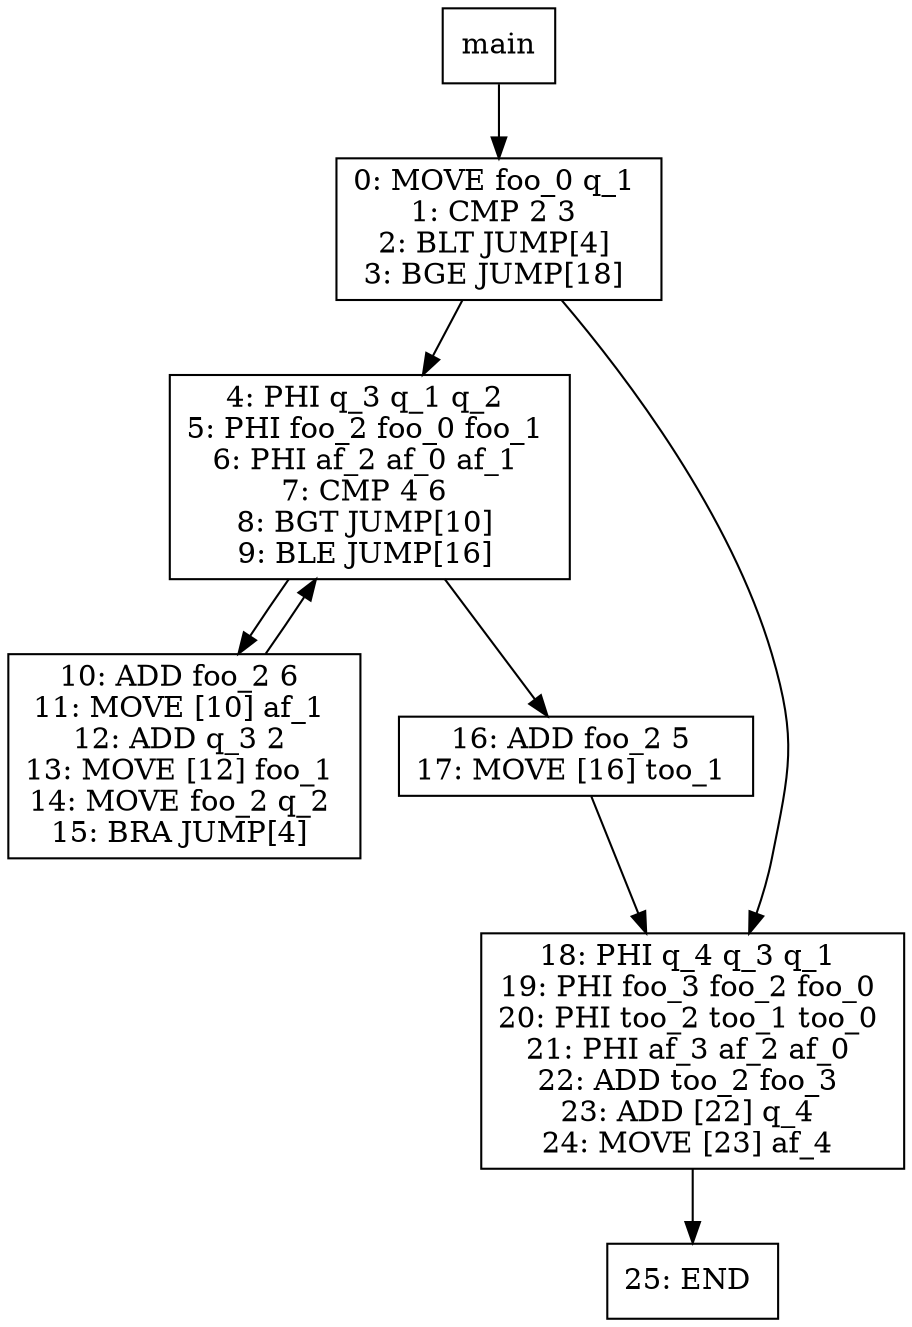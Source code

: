digraph test029 {
node [shape=box]
1[label="main"]
1 -> 3
3[label="0: MOVE foo_0 q_1 
1: CMP 2 3 
2: BLT JUMP[4] 
3: BGE JUMP[18] 
"]
3 -> 6
6[label="4: PHI q_3 q_1 q_2 
5: PHI foo_2 foo_0 foo_1 
6: PHI af_2 af_0 af_1 
7: CMP 4 6 
8: BGT JUMP[10] 
9: BLE JUMP[16] 
"]
6 -> 8
8[label="10: ADD foo_2 6 
11: MOVE [10] af_1 
12: ADD q_3 2 
13: MOVE [12] foo_1 
14: MOVE foo_2 q_2 
15: BRA JUMP[4] 
"]
8 -> 6
6 -> 7
7[label="16: ADD foo_2 5 
17: MOVE [16] too_1 
"]
7 -> 5
5[label="18: PHI q_4 q_3 q_1 
19: PHI foo_3 foo_2 foo_0 
20: PHI too_2 too_1 too_0 
21: PHI af_3 af_2 af_0 
22: ADD too_2 foo_3 
23: ADD [22] q_4 
24: MOVE [23] af_4 
"]
5 -> 13
13[label="25: END 
"]
3 -> 5
}
